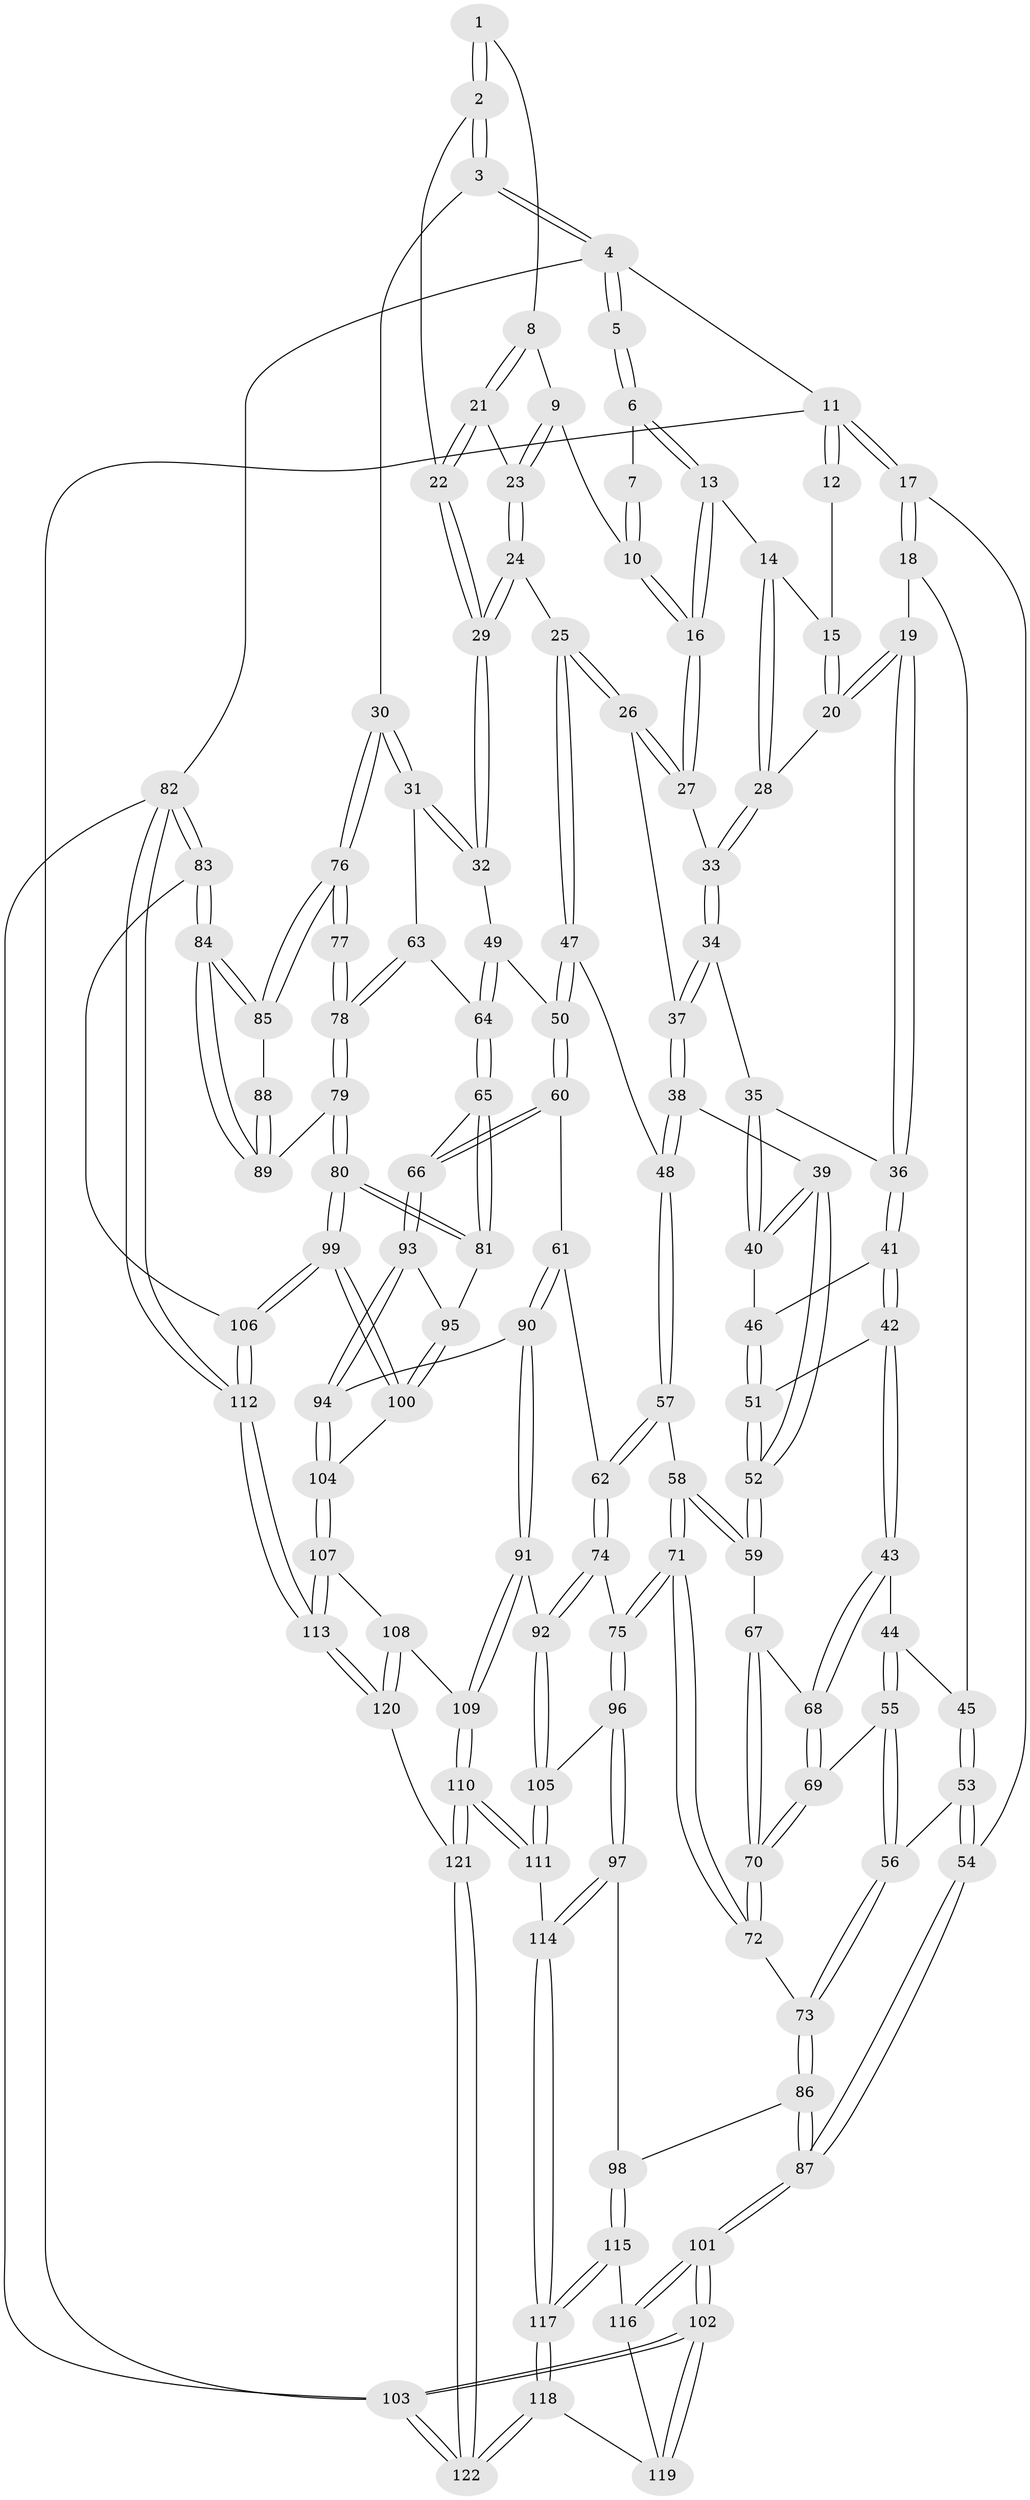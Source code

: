 // Generated by graph-tools (version 1.1) at 2025/17/03/09/25 04:17:05]
// undirected, 122 vertices, 302 edges
graph export_dot {
graph [start="1"]
  node [color=gray90,style=filled];
  1 [pos="+0.7687547612656124+0.0012490908849350916"];
  2 [pos="+0.9463296571119081+0.08803775167960573"];
  3 [pos="+1+0.032766831983642386"];
  4 [pos="+1+0"];
  5 [pos="+0.6299074492371708+0"];
  6 [pos="+0.630603412868384+0"];
  7 [pos="+0.6870242084052365+0"];
  8 [pos="+0.783594135243233+0.07174629922246509"];
  9 [pos="+0.7283444683772095+0.12327331072602356"];
  10 [pos="+0.7197608336227714+0.10406111279706509"];
  11 [pos="+0+0"];
  12 [pos="+0.31414874615333077+0"];
  13 [pos="+0.570835318843156+0.0974200495511487"];
  14 [pos="+0.3716533640713981+0.0724445056446804"];
  15 [pos="+0.2983034614941881+0"];
  16 [pos="+0.5712598173673098+0.10331309976309236"];
  17 [pos="+0+0.0972344400573755"];
  18 [pos="+0.13106498064477642+0.14664923751838244"];
  19 [pos="+0.136847041705883+0.14400218570451137"];
  20 [pos="+0.1604376177253346+0.11955070343988827"];
  21 [pos="+0.8266933593981887+0.14094912755690608"];
  22 [pos="+0.8314354898704508+0.14467167886256097"];
  23 [pos="+0.7283948103779776+0.13144670648543427"];
  24 [pos="+0.6806327035790833+0.19872324077992895"];
  25 [pos="+0.625797281283911+0.20080736838504476"];
  26 [pos="+0.5781926566302047+0.15459653753463143"];
  27 [pos="+0.571655057925898+0.1394795083133439"];
  28 [pos="+0.3711767373827746+0.16295360796012576"];
  29 [pos="+0.8018192638131664+0.25579476490957465"];
  30 [pos="+1+0.2842481434821529"];
  31 [pos="+0.886462976396586+0.33683023610772744"];
  32 [pos="+0.806918099370984+0.26616848339901017"];
  33 [pos="+0.3765302352694662+0.17723303318918301"];
  34 [pos="+0.3745888163590231+0.18912723786371663"];
  35 [pos="+0.37396166552755405+0.19047697174385234"];
  36 [pos="+0.2692219048281829+0.23577962352802018"];
  37 [pos="+0.4934282644084649+0.25067099660034825"];
  38 [pos="+0.4849012508700705+0.3001461092252373"];
  39 [pos="+0.38632118427158035+0.2712192778689772"];
  40 [pos="+0.38128152156983514+0.25858829897606045"];
  41 [pos="+0.2688839569173469+0.2536651495813104"];
  42 [pos="+0.2279049032997772+0.3378792672508326"];
  43 [pos="+0.2185549379953567+0.34221810510221723"];
  44 [pos="+0.16056813279284302+0.29229671080759617"];
  45 [pos="+0.1404570836801952+0.24859647942376795"];
  46 [pos="+0.31096016550117606+0.2899306072784496"];
  47 [pos="+0.6183197138231329+0.28448759931763745"];
  48 [pos="+0.4938225550849279+0.321773386354978"];
  49 [pos="+0.6819146537010807+0.344597823936207"];
  50 [pos="+0.6363735929219668+0.33036750611032334"];
  51 [pos="+0.3136078143467576+0.3505734856486961"];
  52 [pos="+0.3652233770869272+0.38167668262169824"];
  53 [pos="+0+0.4253551526003425"];
  54 [pos="+0+0.4182106440097184"];
  55 [pos="+0.04938698224600869+0.4227835765257728"];
  56 [pos="+0+0.4267860829655172"];
  57 [pos="+0.4729657034247466+0.44110595454324303"];
  58 [pos="+0.3900824064326246+0.4136316044947279"];
  59 [pos="+0.3762195291249555+0.4036806972223421"];
  60 [pos="+0.5400580696695171+0.4866753089888476"];
  61 [pos="+0.5222549917478226+0.4870128089413129"];
  62 [pos="+0.5107991376589202+0.4845072733317184"];
  63 [pos="+0.8081053138290677+0.46364192719829483"];
  64 [pos="+0.760791141131671+0.47511652042188945"];
  65 [pos="+0.7212236311783489+0.5044030294456572"];
  66 [pos="+0.6050593033588354+0.5144113954612409"];
  67 [pos="+0.31267242000080364+0.4277525599865553"];
  68 [pos="+0.20071455631231805+0.40527188552296267"];
  69 [pos="+0.1698257631211783+0.4455814460033953"];
  70 [pos="+0.2225397930819945+0.5554070703976963"];
  71 [pos="+0.26394400328909606+0.6034354860893"];
  72 [pos="+0.2267569985922417+0.5749981587012405"];
  73 [pos="+0.13152773984924104+0.6014972188811509"];
  74 [pos="+0.3528556807120181+0.6555364903898416"];
  75 [pos="+0.29486454092092107+0.641333131775301"];
  76 [pos="+1+0.3360123675413483"];
  77 [pos="+0.9171190120342215+0.5289953697234132"];
  78 [pos="+0.8705208117014167+0.5350423435455847"];
  79 [pos="+0.8827532033045847+0.6949555608518881"];
  80 [pos="+0.8725666638484494+0.7064410760410184"];
  81 [pos="+0.7373280763240065+0.5862114102836546"];
  82 [pos="+1+1"];
  83 [pos="+1+0.9406347743983594"];
  84 [pos="+1+0.6810853788052653"];
  85 [pos="+1+0.5311685073140368"];
  86 [pos="+0.007015466299826536+0.7338068324889001"];
  87 [pos="+0+0.7157663401802606"];
  88 [pos="+0.9915978571297603+0.5737441006923695"];
  89 [pos="+0.8833670575172231+0.6947951489185665"];
  90 [pos="+0.5352830006426932+0.7467714177730191"];
  91 [pos="+0.5320234958909208+0.7510911152080882"];
  92 [pos="+0.40905306766152133+0.7305578579415205"];
  93 [pos="+0.6274609950335613+0.6530887732639825"];
  94 [pos="+0.5992467611164912+0.7009132483174955"];
  95 [pos="+0.7012774460951712+0.6571066965702282"];
  96 [pos="+0.1833690546250603+0.7877969102808354"];
  97 [pos="+0.15279895580976363+0.8101099103826789"];
  98 [pos="+0.13613867353990303+0.8114449215034515"];
  99 [pos="+0.8450412668612339+0.7653836497186746"];
  100 [pos="+0.7793486000365927+0.7715463051536801"];
  101 [pos="+0+0.9013921366860358"];
  102 [pos="+0+1"];
  103 [pos="+0+1"];
  104 [pos="+0.7784719297995094+0.7719671229774029"];
  105 [pos="+0.3681751868639351+0.8395741844449627"];
  106 [pos="+0.8486759201030314+0.7714734238153678"];
  107 [pos="+0.7510008004853063+0.7948689290704793"];
  108 [pos="+0.5974242330308475+0.8779470342533726"];
  109 [pos="+0.5897890801121873+0.8725224904284886"];
  110 [pos="+0.3677785449264858+0.9466145640410201"];
  111 [pos="+0.3676722059752267+0.946409531007102"];
  112 [pos="+0.9678449285402185+1"];
  113 [pos="+0.7517210851660623+1"];
  114 [pos="+0.2303812962061637+0.8964211407510726"];
  115 [pos="+0.11157906539660578+0.8871276412061128"];
  116 [pos="+0.08397005421389044+0.9170907608527872"];
  117 [pos="+0.17670856362213638+1"];
  118 [pos="+0.18524355765068384+1"];
  119 [pos="+0.07291445163055295+0.9509070107485807"];
  120 [pos="+0.7064445572711775+1"];
  121 [pos="+0.36126468095362146+1"];
  122 [pos="+0.19707608124388223+1"];
  1 -- 2;
  1 -- 2;
  1 -- 8;
  2 -- 3;
  2 -- 3;
  2 -- 22;
  3 -- 4;
  3 -- 4;
  3 -- 30;
  4 -- 5;
  4 -- 5;
  4 -- 11;
  4 -- 82;
  5 -- 6;
  5 -- 6;
  6 -- 7;
  6 -- 13;
  6 -- 13;
  7 -- 10;
  7 -- 10;
  8 -- 9;
  8 -- 21;
  8 -- 21;
  9 -- 10;
  9 -- 23;
  9 -- 23;
  10 -- 16;
  10 -- 16;
  11 -- 12;
  11 -- 12;
  11 -- 17;
  11 -- 17;
  11 -- 103;
  12 -- 15;
  13 -- 14;
  13 -- 16;
  13 -- 16;
  14 -- 15;
  14 -- 28;
  14 -- 28;
  15 -- 20;
  15 -- 20;
  16 -- 27;
  16 -- 27;
  17 -- 18;
  17 -- 18;
  17 -- 54;
  18 -- 19;
  18 -- 45;
  19 -- 20;
  19 -- 20;
  19 -- 36;
  19 -- 36;
  20 -- 28;
  21 -- 22;
  21 -- 22;
  21 -- 23;
  22 -- 29;
  22 -- 29;
  23 -- 24;
  23 -- 24;
  24 -- 25;
  24 -- 29;
  24 -- 29;
  25 -- 26;
  25 -- 26;
  25 -- 47;
  25 -- 47;
  26 -- 27;
  26 -- 27;
  26 -- 37;
  27 -- 33;
  28 -- 33;
  28 -- 33;
  29 -- 32;
  29 -- 32;
  30 -- 31;
  30 -- 31;
  30 -- 76;
  30 -- 76;
  31 -- 32;
  31 -- 32;
  31 -- 63;
  32 -- 49;
  33 -- 34;
  33 -- 34;
  34 -- 35;
  34 -- 37;
  34 -- 37;
  35 -- 36;
  35 -- 40;
  35 -- 40;
  36 -- 41;
  36 -- 41;
  37 -- 38;
  37 -- 38;
  38 -- 39;
  38 -- 48;
  38 -- 48;
  39 -- 40;
  39 -- 40;
  39 -- 52;
  39 -- 52;
  40 -- 46;
  41 -- 42;
  41 -- 42;
  41 -- 46;
  42 -- 43;
  42 -- 43;
  42 -- 51;
  43 -- 44;
  43 -- 68;
  43 -- 68;
  44 -- 45;
  44 -- 55;
  44 -- 55;
  45 -- 53;
  45 -- 53;
  46 -- 51;
  46 -- 51;
  47 -- 48;
  47 -- 50;
  47 -- 50;
  48 -- 57;
  48 -- 57;
  49 -- 50;
  49 -- 64;
  49 -- 64;
  50 -- 60;
  50 -- 60;
  51 -- 52;
  51 -- 52;
  52 -- 59;
  52 -- 59;
  53 -- 54;
  53 -- 54;
  53 -- 56;
  54 -- 87;
  54 -- 87;
  55 -- 56;
  55 -- 56;
  55 -- 69;
  56 -- 73;
  56 -- 73;
  57 -- 58;
  57 -- 62;
  57 -- 62;
  58 -- 59;
  58 -- 59;
  58 -- 71;
  58 -- 71;
  59 -- 67;
  60 -- 61;
  60 -- 66;
  60 -- 66;
  61 -- 62;
  61 -- 90;
  61 -- 90;
  62 -- 74;
  62 -- 74;
  63 -- 64;
  63 -- 78;
  63 -- 78;
  64 -- 65;
  64 -- 65;
  65 -- 66;
  65 -- 81;
  65 -- 81;
  66 -- 93;
  66 -- 93;
  67 -- 68;
  67 -- 70;
  67 -- 70;
  68 -- 69;
  68 -- 69;
  69 -- 70;
  69 -- 70;
  70 -- 72;
  70 -- 72;
  71 -- 72;
  71 -- 72;
  71 -- 75;
  71 -- 75;
  72 -- 73;
  73 -- 86;
  73 -- 86;
  74 -- 75;
  74 -- 92;
  74 -- 92;
  75 -- 96;
  75 -- 96;
  76 -- 77;
  76 -- 77;
  76 -- 85;
  76 -- 85;
  77 -- 78;
  77 -- 78;
  78 -- 79;
  78 -- 79;
  79 -- 80;
  79 -- 80;
  79 -- 89;
  80 -- 81;
  80 -- 81;
  80 -- 99;
  80 -- 99;
  81 -- 95;
  82 -- 83;
  82 -- 83;
  82 -- 112;
  82 -- 112;
  82 -- 103;
  83 -- 84;
  83 -- 84;
  83 -- 106;
  84 -- 85;
  84 -- 85;
  84 -- 89;
  84 -- 89;
  85 -- 88;
  86 -- 87;
  86 -- 87;
  86 -- 98;
  87 -- 101;
  87 -- 101;
  88 -- 89;
  88 -- 89;
  90 -- 91;
  90 -- 91;
  90 -- 94;
  91 -- 92;
  91 -- 109;
  91 -- 109;
  92 -- 105;
  92 -- 105;
  93 -- 94;
  93 -- 94;
  93 -- 95;
  94 -- 104;
  94 -- 104;
  95 -- 100;
  95 -- 100;
  96 -- 97;
  96 -- 97;
  96 -- 105;
  97 -- 98;
  97 -- 114;
  97 -- 114;
  98 -- 115;
  98 -- 115;
  99 -- 100;
  99 -- 100;
  99 -- 106;
  99 -- 106;
  100 -- 104;
  101 -- 102;
  101 -- 102;
  101 -- 116;
  101 -- 116;
  102 -- 103;
  102 -- 103;
  102 -- 119;
  102 -- 119;
  103 -- 122;
  103 -- 122;
  104 -- 107;
  104 -- 107;
  105 -- 111;
  105 -- 111;
  106 -- 112;
  106 -- 112;
  107 -- 108;
  107 -- 113;
  107 -- 113;
  108 -- 109;
  108 -- 120;
  108 -- 120;
  109 -- 110;
  109 -- 110;
  110 -- 111;
  110 -- 111;
  110 -- 121;
  110 -- 121;
  111 -- 114;
  112 -- 113;
  112 -- 113;
  113 -- 120;
  113 -- 120;
  114 -- 117;
  114 -- 117;
  115 -- 116;
  115 -- 117;
  115 -- 117;
  116 -- 119;
  117 -- 118;
  117 -- 118;
  118 -- 119;
  118 -- 122;
  118 -- 122;
  120 -- 121;
  121 -- 122;
  121 -- 122;
}
